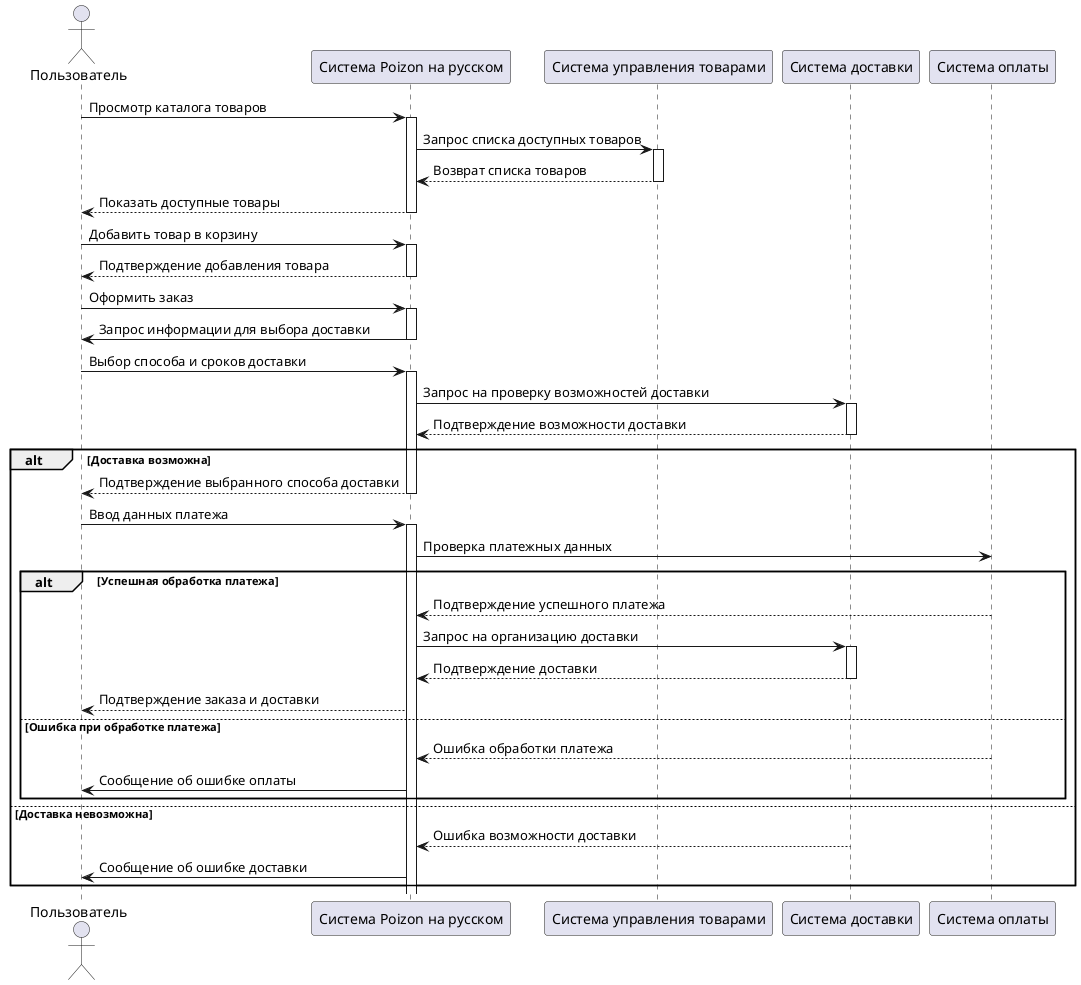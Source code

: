 @startuml
actor "Пользователь" as user
participant "Система Poizon на русском" as poizon
participant "Система управления товарами" as inventory
participant "Система доставки" as delivery
participant "Система оплаты" as payment

user -> poizon: Просмотр каталога товаров
activate poizon
poizon -> inventory: Запрос списка доступных товаров
activate inventory
inventory --> poizon: Возврат списка товаров
deactivate inventory
poizon --> user: Показать доступные товары
deactivate poizon

user -> poizon: Добавить товар в корзину
activate poizon
poizon --> user: Подтверждение добавления товара
deactivate poizon

user -> poizon: Оформить заказ
activate poizon
poizon -> user: Запрос информации для выбора доставки
deactivate poizon

user -> poizon: Выбор способа и сроков доставки
activate poizon
poizon -> delivery: Запрос на проверку возможностей доставки
activate delivery
delivery --> poizon: Подтверждение возможности доставки
deactivate delivery

alt Доставка возможна
poizon --> user: Подтверждение выбранного способа доставки
deactivate poizon

user -> poizon: Ввод данных платежа
activate poizon
poizon -> payment: Проверка платежных данных

alt Успешная обработка платежа
payment --> poizon: Подтверждение успешного платежа

poizon -> delivery: Запрос на организацию доставки
activate delivery
delivery --> poizon: Подтверждение доставки
deactivate delivery
poizon --> user: Подтверждение заказа и доставки
else Ошибка при обработке платежа
payment --> poizon: Ошибка обработки платежа
poizon -> user: Сообщение об ошибке оплаты
end
else Доставка невозможна
delivery --> poizon: Ошибка возможности доставки
poizon -> user: Сообщение об ошибке доставки
end
@enduml